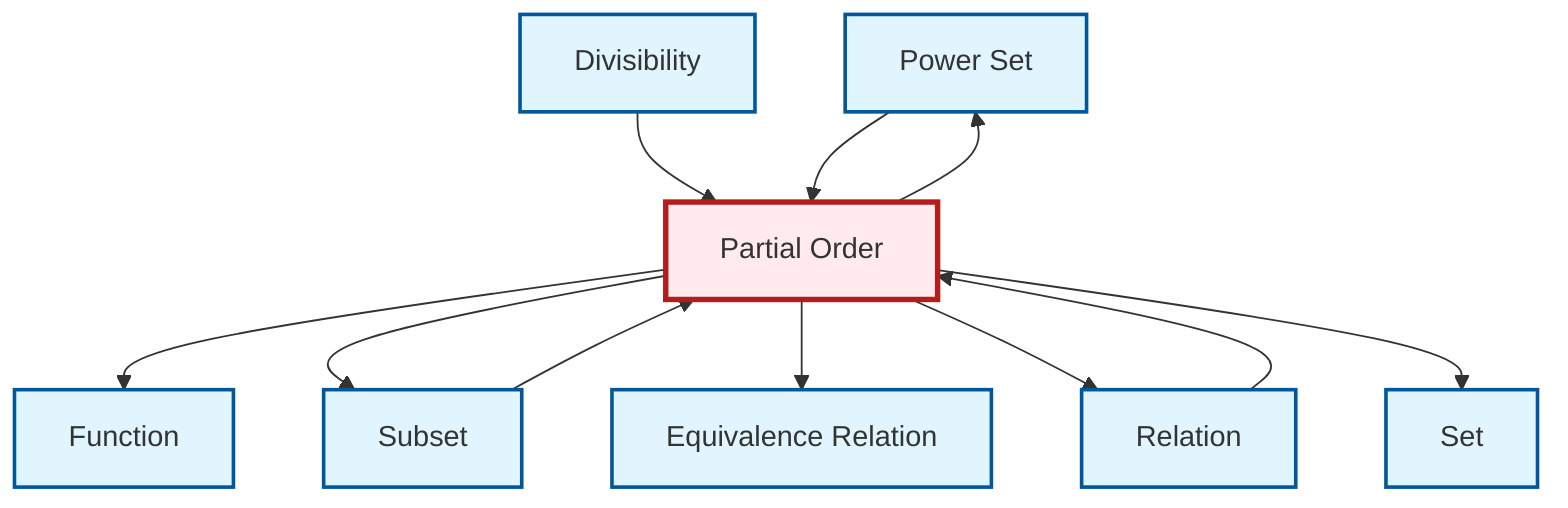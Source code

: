 graph TD
    classDef definition fill:#e1f5fe,stroke:#01579b,stroke-width:2px
    classDef theorem fill:#f3e5f5,stroke:#4a148c,stroke-width:2px
    classDef axiom fill:#fff3e0,stroke:#e65100,stroke-width:2px
    classDef example fill:#e8f5e9,stroke:#1b5e20,stroke-width:2px
    classDef current fill:#ffebee,stroke:#b71c1c,stroke-width:3px
    def-function["Function"]:::definition
    def-power-set["Power Set"]:::definition
    def-set["Set"]:::definition
    def-equivalence-relation["Equivalence Relation"]:::definition
    def-divisibility["Divisibility"]:::definition
    def-subset["Subset"]:::definition
    def-partial-order["Partial Order"]:::definition
    def-relation["Relation"]:::definition
    def-partial-order --> def-function
    def-partial-order --> def-power-set
    def-subset --> def-partial-order
    def-divisibility --> def-partial-order
    def-partial-order --> def-subset
    def-partial-order --> def-equivalence-relation
    def-relation --> def-partial-order
    def-partial-order --> def-relation
    def-power-set --> def-partial-order
    def-partial-order --> def-set
    class def-partial-order current